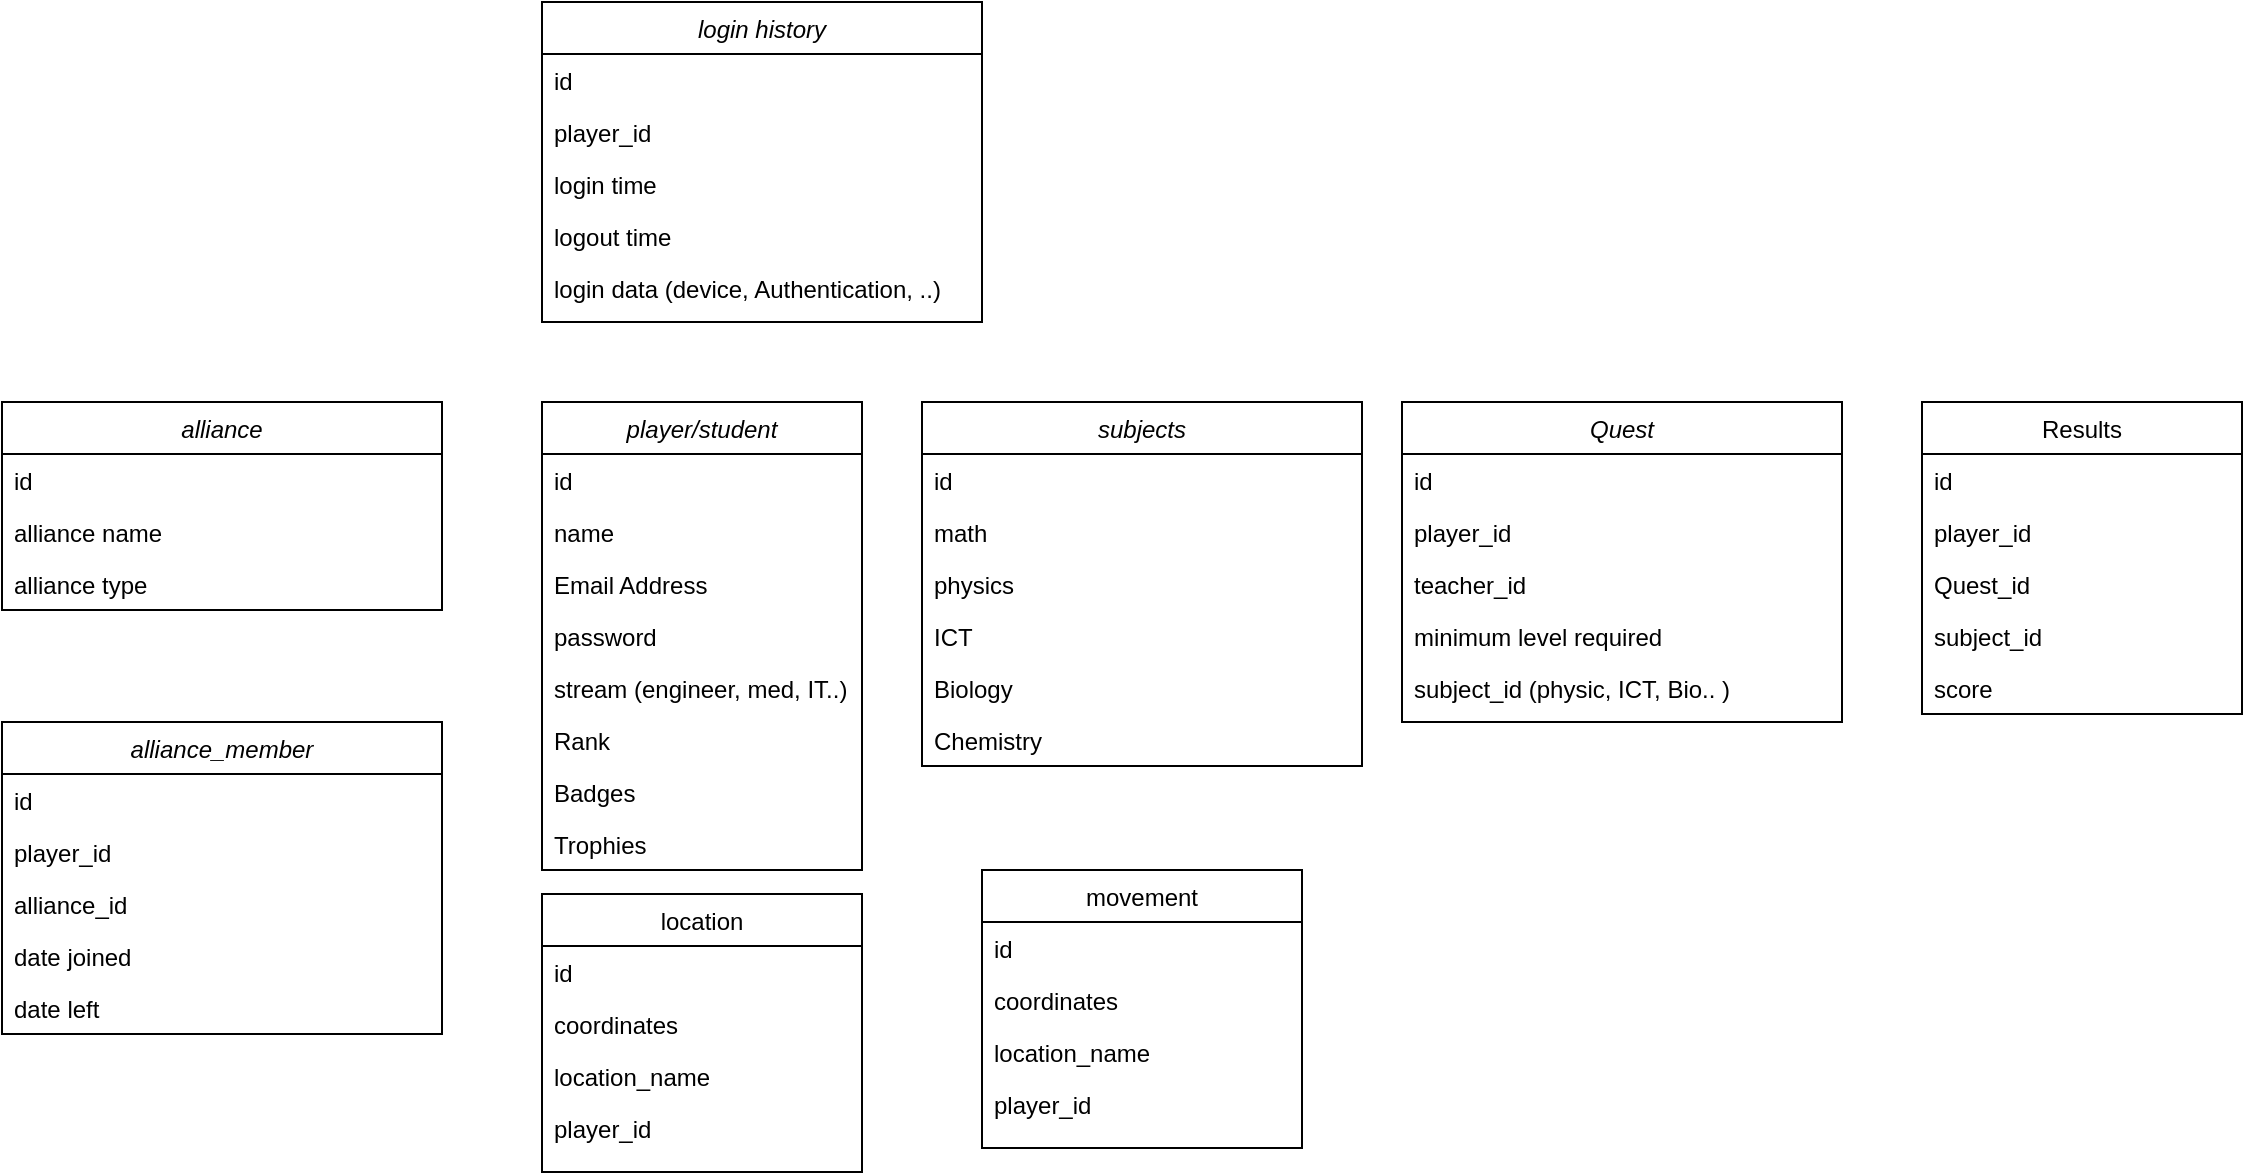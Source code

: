 <mxfile version="15.5.8" type="device"><diagram id="C5RBs43oDa-KdzZeNtuy" name="Page-1"><mxGraphModel dx="2076" dy="693" grid="1" gridSize="10" guides="1" tooltips="1" connect="1" arrows="1" fold="1" page="1" pageScale="1" pageWidth="827" pageHeight="1169" math="0" shadow="0"><root><mxCell id="WIyWlLk6GJQsqaUBKTNV-0"/><mxCell id="WIyWlLk6GJQsqaUBKTNV-1" parent="WIyWlLk6GJQsqaUBKTNV-0"/><mxCell id="zkfFHV4jXpPFQw0GAbJ--0" value="player/student" style="swimlane;fontStyle=2;align=center;verticalAlign=top;childLayout=stackLayout;horizontal=1;startSize=26;horizontalStack=0;resizeParent=1;resizeLast=0;collapsible=1;marginBottom=0;rounded=0;shadow=0;strokeWidth=1;" parent="WIyWlLk6GJQsqaUBKTNV-1" vertex="1"><mxGeometry x="250" y="200" width="160" height="234" as="geometry"><mxRectangle x="230" y="140" width="160" height="26" as="alternateBounds"/></mxGeometry></mxCell><mxCell id="xTGP8ayMiM-LyJ_FzZyi-10" value="id" style="text;align=left;verticalAlign=top;spacingLeft=4;spacingRight=4;overflow=hidden;rotatable=0;points=[[0,0.5],[1,0.5]];portConstraint=eastwest;" vertex="1" parent="zkfFHV4jXpPFQw0GAbJ--0"><mxGeometry y="26" width="160" height="26" as="geometry"/></mxCell><mxCell id="zkfFHV4jXpPFQw0GAbJ--2" value="name" style="text;align=left;verticalAlign=top;spacingLeft=4;spacingRight=4;overflow=hidden;rotatable=0;points=[[0,0.5],[1,0.5]];portConstraint=eastwest;rounded=0;shadow=0;html=0;" parent="zkfFHV4jXpPFQw0GAbJ--0" vertex="1"><mxGeometry y="52" width="160" height="26" as="geometry"/></mxCell><mxCell id="zkfFHV4jXpPFQw0GAbJ--3" value="Email Address" style="text;align=left;verticalAlign=top;spacingLeft=4;spacingRight=4;overflow=hidden;rotatable=0;points=[[0,0.5],[1,0.5]];portConstraint=eastwest;rounded=0;shadow=0;html=0;" parent="zkfFHV4jXpPFQw0GAbJ--0" vertex="1"><mxGeometry y="78" width="160" height="26" as="geometry"/></mxCell><mxCell id="xTGP8ayMiM-LyJ_FzZyi-3" value="password" style="text;align=left;verticalAlign=top;spacingLeft=4;spacingRight=4;overflow=hidden;rotatable=0;points=[[0,0.5],[1,0.5]];portConstraint=eastwest;" vertex="1" parent="zkfFHV4jXpPFQw0GAbJ--0"><mxGeometry y="104" width="160" height="26" as="geometry"/></mxCell><mxCell id="zkfFHV4jXpPFQw0GAbJ--1" value="stream (engineer, med, IT..)" style="text;align=left;verticalAlign=top;spacingLeft=4;spacingRight=4;overflow=hidden;rotatable=0;points=[[0,0.5],[1,0.5]];portConstraint=eastwest;" parent="zkfFHV4jXpPFQw0GAbJ--0" vertex="1"><mxGeometry y="130" width="160" height="26" as="geometry"/></mxCell><mxCell id="xTGP8ayMiM-LyJ_FzZyi-2" value="Rank" style="text;align=left;verticalAlign=top;spacingLeft=4;spacingRight=4;overflow=hidden;rotatable=0;points=[[0,0.5],[1,0.5]];portConstraint=eastwest;" vertex="1" parent="zkfFHV4jXpPFQw0GAbJ--0"><mxGeometry y="156" width="160" height="26" as="geometry"/></mxCell><mxCell id="xTGP8ayMiM-LyJ_FzZyi-35" value="Badges" style="text;align=left;verticalAlign=top;spacingLeft=4;spacingRight=4;overflow=hidden;rotatable=0;points=[[0,0.5],[1,0.5]];portConstraint=eastwest;" vertex="1" parent="zkfFHV4jXpPFQw0GAbJ--0"><mxGeometry y="182" width="160" height="26" as="geometry"/></mxCell><mxCell id="xTGP8ayMiM-LyJ_FzZyi-34" value="Trophies" style="text;align=left;verticalAlign=top;spacingLeft=4;spacingRight=4;overflow=hidden;rotatable=0;points=[[0,0.5],[1,0.5]];portConstraint=eastwest;" vertex="1" parent="zkfFHV4jXpPFQw0GAbJ--0"><mxGeometry y="208" width="160" height="26" as="geometry"/></mxCell><mxCell id="zkfFHV4jXpPFQw0GAbJ--17" value="location" style="swimlane;fontStyle=0;align=center;verticalAlign=top;childLayout=stackLayout;horizontal=1;startSize=26;horizontalStack=0;resizeParent=1;resizeLast=0;collapsible=1;marginBottom=0;rounded=0;shadow=0;strokeWidth=1;" parent="WIyWlLk6GJQsqaUBKTNV-1" vertex="1"><mxGeometry x="250" y="446" width="160" height="139" as="geometry"><mxRectangle x="380" y="14" width="160" height="26" as="alternateBounds"/></mxGeometry></mxCell><mxCell id="xTGP8ayMiM-LyJ_FzZyi-12" value="id" style="text;align=left;verticalAlign=top;spacingLeft=4;spacingRight=4;overflow=hidden;rotatable=0;points=[[0,0.5],[1,0.5]];portConstraint=eastwest;rounded=0;shadow=0;html=0;" vertex="1" parent="zkfFHV4jXpPFQw0GAbJ--17"><mxGeometry y="26" width="160" height="26" as="geometry"/></mxCell><mxCell id="zkfFHV4jXpPFQw0GAbJ--18" value="coordinates" style="text;align=left;verticalAlign=top;spacingLeft=4;spacingRight=4;overflow=hidden;rotatable=0;points=[[0,0.5],[1,0.5]];portConstraint=eastwest;" parent="zkfFHV4jXpPFQw0GAbJ--17" vertex="1"><mxGeometry y="52" width="160" height="26" as="geometry"/></mxCell><mxCell id="zkfFHV4jXpPFQw0GAbJ--19" value="location_name" style="text;align=left;verticalAlign=top;spacingLeft=4;spacingRight=4;overflow=hidden;rotatable=0;points=[[0,0.5],[1,0.5]];portConstraint=eastwest;rounded=0;shadow=0;html=0;" parent="zkfFHV4jXpPFQw0GAbJ--17" vertex="1"><mxGeometry y="78" width="160" height="26" as="geometry"/></mxCell><mxCell id="zkfFHV4jXpPFQw0GAbJ--20" value="player_id" style="text;align=left;verticalAlign=top;spacingLeft=4;spacingRight=4;overflow=hidden;rotatable=0;points=[[0,0.5],[1,0.5]];portConstraint=eastwest;rounded=0;shadow=0;html=0;" parent="zkfFHV4jXpPFQw0GAbJ--17" vertex="1"><mxGeometry y="104" width="160" height="26" as="geometry"/></mxCell><mxCell id="xTGP8ayMiM-LyJ_FzZyi-4" value="login history" style="swimlane;fontStyle=2;align=center;verticalAlign=top;childLayout=stackLayout;horizontal=1;startSize=26;horizontalStack=0;resizeParent=1;resizeLast=0;collapsible=1;marginBottom=0;rounded=0;shadow=0;strokeWidth=1;" vertex="1" parent="WIyWlLk6GJQsqaUBKTNV-1"><mxGeometry x="250" width="220" height="160" as="geometry"><mxRectangle x="230" y="140" width="160" height="26" as="alternateBounds"/></mxGeometry></mxCell><mxCell id="xTGP8ayMiM-LyJ_FzZyi-5" value="id" style="text;align=left;verticalAlign=top;spacingLeft=4;spacingRight=4;overflow=hidden;rotatable=0;points=[[0,0.5],[1,0.5]];portConstraint=eastwest;rounded=0;shadow=0;html=0;" vertex="1" parent="xTGP8ayMiM-LyJ_FzZyi-4"><mxGeometry y="26" width="220" height="26" as="geometry"/></mxCell><mxCell id="xTGP8ayMiM-LyJ_FzZyi-6" value="player_id" style="text;align=left;verticalAlign=top;spacingLeft=4;spacingRight=4;overflow=hidden;rotatable=0;points=[[0,0.5],[1,0.5]];portConstraint=eastwest;rounded=0;shadow=0;html=0;" vertex="1" parent="xTGP8ayMiM-LyJ_FzZyi-4"><mxGeometry y="52" width="220" height="26" as="geometry"/></mxCell><mxCell id="xTGP8ayMiM-LyJ_FzZyi-7" value="login time" style="text;align=left;verticalAlign=top;spacingLeft=4;spacingRight=4;overflow=hidden;rotatable=0;points=[[0,0.5],[1,0.5]];portConstraint=eastwest;" vertex="1" parent="xTGP8ayMiM-LyJ_FzZyi-4"><mxGeometry y="78" width="220" height="26" as="geometry"/></mxCell><mxCell id="xTGP8ayMiM-LyJ_FzZyi-8" value="logout time" style="text;align=left;verticalAlign=top;spacingLeft=4;spacingRight=4;overflow=hidden;rotatable=0;points=[[0,0.5],[1,0.5]];portConstraint=eastwest;" vertex="1" parent="xTGP8ayMiM-LyJ_FzZyi-4"><mxGeometry y="104" width="220" height="26" as="geometry"/></mxCell><mxCell id="xTGP8ayMiM-LyJ_FzZyi-9" value="login data (device, Authentication, ..)" style="text;align=left;verticalAlign=top;spacingLeft=4;spacingRight=4;overflow=hidden;rotatable=0;points=[[0,0.5],[1,0.5]];portConstraint=eastwest;" vertex="1" parent="xTGP8ayMiM-LyJ_FzZyi-4"><mxGeometry y="130" width="220" height="26" as="geometry"/></mxCell><mxCell id="xTGP8ayMiM-LyJ_FzZyi-14" value="Quest" style="swimlane;fontStyle=2;align=center;verticalAlign=top;childLayout=stackLayout;horizontal=1;startSize=26;horizontalStack=0;resizeParent=1;resizeLast=0;collapsible=1;marginBottom=0;rounded=0;shadow=0;strokeWidth=1;" vertex="1" parent="WIyWlLk6GJQsqaUBKTNV-1"><mxGeometry x="680" y="200" width="220" height="160" as="geometry"><mxRectangle x="230" y="140" width="160" height="26" as="alternateBounds"/></mxGeometry></mxCell><mxCell id="xTGP8ayMiM-LyJ_FzZyi-15" value="id" style="text;align=left;verticalAlign=top;spacingLeft=4;spacingRight=4;overflow=hidden;rotatable=0;points=[[0,0.5],[1,0.5]];portConstraint=eastwest;rounded=0;shadow=0;html=0;" vertex="1" parent="xTGP8ayMiM-LyJ_FzZyi-14"><mxGeometry y="26" width="220" height="26" as="geometry"/></mxCell><mxCell id="xTGP8ayMiM-LyJ_FzZyi-18" value="player_id" style="text;align=left;verticalAlign=top;spacingLeft=4;spacingRight=4;overflow=hidden;rotatable=0;points=[[0,0.5],[1,0.5]];portConstraint=eastwest;" vertex="1" parent="xTGP8ayMiM-LyJ_FzZyi-14"><mxGeometry y="52" width="220" height="26" as="geometry"/></mxCell><mxCell id="xTGP8ayMiM-LyJ_FzZyi-17" value="teacher_id" style="text;align=left;verticalAlign=top;spacingLeft=4;spacingRight=4;overflow=hidden;rotatable=0;points=[[0,0.5],[1,0.5]];portConstraint=eastwest;" vertex="1" parent="xTGP8ayMiM-LyJ_FzZyi-14"><mxGeometry y="78" width="220" height="26" as="geometry"/></mxCell><mxCell id="xTGP8ayMiM-LyJ_FzZyi-16" value="minimum level required" style="text;align=left;verticalAlign=top;spacingLeft=4;spacingRight=4;overflow=hidden;rotatable=0;points=[[0,0.5],[1,0.5]];portConstraint=eastwest;rounded=0;shadow=0;html=0;" vertex="1" parent="xTGP8ayMiM-LyJ_FzZyi-14"><mxGeometry y="104" width="220" height="26" as="geometry"/></mxCell><mxCell id="xTGP8ayMiM-LyJ_FzZyi-19" value="subject_id (physic, ICT, Bio.. )" style="text;align=left;verticalAlign=top;spacingLeft=4;spacingRight=4;overflow=hidden;rotatable=0;points=[[0,0.5],[1,0.5]];portConstraint=eastwest;" vertex="1" parent="xTGP8ayMiM-LyJ_FzZyi-14"><mxGeometry y="130" width="220" height="26" as="geometry"/></mxCell><mxCell id="xTGP8ayMiM-LyJ_FzZyi-20" value="subjects" style="swimlane;fontStyle=2;align=center;verticalAlign=top;childLayout=stackLayout;horizontal=1;startSize=26;horizontalStack=0;resizeParent=1;resizeLast=0;collapsible=1;marginBottom=0;rounded=0;shadow=0;strokeWidth=1;" vertex="1" parent="WIyWlLk6GJQsqaUBKTNV-1"><mxGeometry x="440" y="200" width="220" height="182" as="geometry"><mxRectangle x="230" y="140" width="160" height="26" as="alternateBounds"/></mxGeometry></mxCell><mxCell id="xTGP8ayMiM-LyJ_FzZyi-21" value="id" style="text;align=left;verticalAlign=top;spacingLeft=4;spacingRight=4;overflow=hidden;rotatable=0;points=[[0,0.5],[1,0.5]];portConstraint=eastwest;rounded=0;shadow=0;html=0;" vertex="1" parent="xTGP8ayMiM-LyJ_FzZyi-20"><mxGeometry y="26" width="220" height="26" as="geometry"/></mxCell><mxCell id="xTGP8ayMiM-LyJ_FzZyi-22" value="math" style="text;align=left;verticalAlign=top;spacingLeft=4;spacingRight=4;overflow=hidden;rotatable=0;points=[[0,0.5],[1,0.5]];portConstraint=eastwest;" vertex="1" parent="xTGP8ayMiM-LyJ_FzZyi-20"><mxGeometry y="52" width="220" height="26" as="geometry"/></mxCell><mxCell id="xTGP8ayMiM-LyJ_FzZyi-23" value="physics" style="text;align=left;verticalAlign=top;spacingLeft=4;spacingRight=4;overflow=hidden;rotatable=0;points=[[0,0.5],[1,0.5]];portConstraint=eastwest;" vertex="1" parent="xTGP8ayMiM-LyJ_FzZyi-20"><mxGeometry y="78" width="220" height="26" as="geometry"/></mxCell><mxCell id="xTGP8ayMiM-LyJ_FzZyi-24" value="ICT" style="text;align=left;verticalAlign=top;spacingLeft=4;spacingRight=4;overflow=hidden;rotatable=0;points=[[0,0.5],[1,0.5]];portConstraint=eastwest;rounded=0;shadow=0;html=0;" vertex="1" parent="xTGP8ayMiM-LyJ_FzZyi-20"><mxGeometry y="104" width="220" height="26" as="geometry"/></mxCell><mxCell id="xTGP8ayMiM-LyJ_FzZyi-25" value="Biology" style="text;align=left;verticalAlign=top;spacingLeft=4;spacingRight=4;overflow=hidden;rotatable=0;points=[[0,0.5],[1,0.5]];portConstraint=eastwest;" vertex="1" parent="xTGP8ayMiM-LyJ_FzZyi-20"><mxGeometry y="130" width="220" height="26" as="geometry"/></mxCell><mxCell id="xTGP8ayMiM-LyJ_FzZyi-27" value="Chemistry" style="text;align=left;verticalAlign=top;spacingLeft=4;spacingRight=4;overflow=hidden;rotatable=0;points=[[0,0.5],[1,0.5]];portConstraint=eastwest;" vertex="1" parent="xTGP8ayMiM-LyJ_FzZyi-20"><mxGeometry y="156" width="220" height="26" as="geometry"/></mxCell><mxCell id="xTGP8ayMiM-LyJ_FzZyi-28" value="Results" style="swimlane;fontStyle=0;align=center;verticalAlign=top;childLayout=stackLayout;horizontal=1;startSize=26;horizontalStack=0;resizeParent=1;resizeLast=0;collapsible=1;marginBottom=0;rounded=0;shadow=0;strokeWidth=1;" vertex="1" parent="WIyWlLk6GJQsqaUBKTNV-1"><mxGeometry x="940" y="200" width="160" height="156" as="geometry"><mxRectangle x="380" y="14" width="160" height="26" as="alternateBounds"/></mxGeometry></mxCell><mxCell id="xTGP8ayMiM-LyJ_FzZyi-29" value="id" style="text;align=left;verticalAlign=top;spacingLeft=4;spacingRight=4;overflow=hidden;rotatable=0;points=[[0,0.5],[1,0.5]];portConstraint=eastwest;rounded=0;shadow=0;html=0;" vertex="1" parent="xTGP8ayMiM-LyJ_FzZyi-28"><mxGeometry y="26" width="160" height="26" as="geometry"/></mxCell><mxCell id="xTGP8ayMiM-LyJ_FzZyi-31" value="player_id&#10;" style="text;align=left;verticalAlign=top;spacingLeft=4;spacingRight=4;overflow=hidden;rotatable=0;points=[[0,0.5],[1,0.5]];portConstraint=eastwest;rounded=0;shadow=0;html=0;" vertex="1" parent="xTGP8ayMiM-LyJ_FzZyi-28"><mxGeometry y="52" width="160" height="26" as="geometry"/></mxCell><mxCell id="xTGP8ayMiM-LyJ_FzZyi-30" value="Quest_id" style="text;align=left;verticalAlign=top;spacingLeft=4;spacingRight=4;overflow=hidden;rotatable=0;points=[[0,0.5],[1,0.5]];portConstraint=eastwest;" vertex="1" parent="xTGP8ayMiM-LyJ_FzZyi-28"><mxGeometry y="78" width="160" height="26" as="geometry"/></mxCell><mxCell id="xTGP8ayMiM-LyJ_FzZyi-33" value="subject_id" style="text;align=left;verticalAlign=top;spacingLeft=4;spacingRight=4;overflow=hidden;rotatable=0;points=[[0,0.5],[1,0.5]];portConstraint=eastwest;rounded=0;shadow=0;html=0;" vertex="1" parent="xTGP8ayMiM-LyJ_FzZyi-28"><mxGeometry y="104" width="160" height="26" as="geometry"/></mxCell><mxCell id="xTGP8ayMiM-LyJ_FzZyi-32" value="score" style="text;align=left;verticalAlign=top;spacingLeft=4;spacingRight=4;overflow=hidden;rotatable=0;points=[[0,0.5],[1,0.5]];portConstraint=eastwest;rounded=0;shadow=0;html=0;" vertex="1" parent="xTGP8ayMiM-LyJ_FzZyi-28"><mxGeometry y="130" width="160" height="26" as="geometry"/></mxCell><mxCell id="xTGP8ayMiM-LyJ_FzZyi-36" value="movement" style="swimlane;fontStyle=0;align=center;verticalAlign=top;childLayout=stackLayout;horizontal=1;startSize=26;horizontalStack=0;resizeParent=1;resizeLast=0;collapsible=1;marginBottom=0;rounded=0;shadow=0;strokeWidth=1;" vertex="1" parent="WIyWlLk6GJQsqaUBKTNV-1"><mxGeometry x="470" y="434" width="160" height="139" as="geometry"><mxRectangle x="380" y="14" width="160" height="26" as="alternateBounds"/></mxGeometry></mxCell><mxCell id="xTGP8ayMiM-LyJ_FzZyi-37" value="id" style="text;align=left;verticalAlign=top;spacingLeft=4;spacingRight=4;overflow=hidden;rotatable=0;points=[[0,0.5],[1,0.5]];portConstraint=eastwest;rounded=0;shadow=0;html=0;" vertex="1" parent="xTGP8ayMiM-LyJ_FzZyi-36"><mxGeometry y="26" width="160" height="26" as="geometry"/></mxCell><mxCell id="xTGP8ayMiM-LyJ_FzZyi-38" value="coordinates" style="text;align=left;verticalAlign=top;spacingLeft=4;spacingRight=4;overflow=hidden;rotatable=0;points=[[0,0.5],[1,0.5]];portConstraint=eastwest;" vertex="1" parent="xTGP8ayMiM-LyJ_FzZyi-36"><mxGeometry y="52" width="160" height="26" as="geometry"/></mxCell><mxCell id="xTGP8ayMiM-LyJ_FzZyi-39" value="location_name" style="text;align=left;verticalAlign=top;spacingLeft=4;spacingRight=4;overflow=hidden;rotatable=0;points=[[0,0.5],[1,0.5]];portConstraint=eastwest;rounded=0;shadow=0;html=0;" vertex="1" parent="xTGP8ayMiM-LyJ_FzZyi-36"><mxGeometry y="78" width="160" height="26" as="geometry"/></mxCell><mxCell id="xTGP8ayMiM-LyJ_FzZyi-40" value="player_id" style="text;align=left;verticalAlign=top;spacingLeft=4;spacingRight=4;overflow=hidden;rotatable=0;points=[[0,0.5],[1,0.5]];portConstraint=eastwest;rounded=0;shadow=0;html=0;" vertex="1" parent="xTGP8ayMiM-LyJ_FzZyi-36"><mxGeometry y="104" width="160" height="26" as="geometry"/></mxCell><mxCell id="xTGP8ayMiM-LyJ_FzZyi-41" value="alliance" style="swimlane;fontStyle=2;align=center;verticalAlign=top;childLayout=stackLayout;horizontal=1;startSize=26;horizontalStack=0;resizeParent=1;resizeLast=0;collapsible=1;marginBottom=0;rounded=0;shadow=0;strokeWidth=1;" vertex="1" parent="WIyWlLk6GJQsqaUBKTNV-1"><mxGeometry x="-20" y="200" width="220" height="104" as="geometry"><mxRectangle x="230" y="140" width="160" height="26" as="alternateBounds"/></mxGeometry></mxCell><mxCell id="xTGP8ayMiM-LyJ_FzZyi-42" value="id" style="text;align=left;verticalAlign=top;spacingLeft=4;spacingRight=4;overflow=hidden;rotatable=0;points=[[0,0.5],[1,0.5]];portConstraint=eastwest;rounded=0;shadow=0;html=0;" vertex="1" parent="xTGP8ayMiM-LyJ_FzZyi-41"><mxGeometry y="26" width="220" height="26" as="geometry"/></mxCell><mxCell id="xTGP8ayMiM-LyJ_FzZyi-43" value="alliance name" style="text;align=left;verticalAlign=top;spacingLeft=4;spacingRight=4;overflow=hidden;rotatable=0;points=[[0,0.5],[1,0.5]];portConstraint=eastwest;" vertex="1" parent="xTGP8ayMiM-LyJ_FzZyi-41"><mxGeometry y="52" width="220" height="26" as="geometry"/></mxCell><mxCell id="xTGP8ayMiM-LyJ_FzZyi-44" value="alliance type" style="text;align=left;verticalAlign=top;spacingLeft=4;spacingRight=4;overflow=hidden;rotatable=0;points=[[0,0.5],[1,0.5]];portConstraint=eastwest;" vertex="1" parent="xTGP8ayMiM-LyJ_FzZyi-41"><mxGeometry y="78" width="220" height="26" as="geometry"/></mxCell><mxCell id="xTGP8ayMiM-LyJ_FzZyi-48" value="alliance_member" style="swimlane;fontStyle=2;align=center;verticalAlign=top;childLayout=stackLayout;horizontal=1;startSize=26;horizontalStack=0;resizeParent=1;resizeLast=0;collapsible=1;marginBottom=0;rounded=0;shadow=0;strokeWidth=1;" vertex="1" parent="WIyWlLk6GJQsqaUBKTNV-1"><mxGeometry x="-20" y="360" width="220" height="156" as="geometry"><mxRectangle x="230" y="140" width="160" height="26" as="alternateBounds"/></mxGeometry></mxCell><mxCell id="xTGP8ayMiM-LyJ_FzZyi-49" value="id" style="text;align=left;verticalAlign=top;spacingLeft=4;spacingRight=4;overflow=hidden;rotatable=0;points=[[0,0.5],[1,0.5]];portConstraint=eastwest;rounded=0;shadow=0;html=0;" vertex="1" parent="xTGP8ayMiM-LyJ_FzZyi-48"><mxGeometry y="26" width="220" height="26" as="geometry"/></mxCell><mxCell id="xTGP8ayMiM-LyJ_FzZyi-50" value="player_id" style="text;align=left;verticalAlign=top;spacingLeft=4;spacingRight=4;overflow=hidden;rotatable=0;points=[[0,0.5],[1,0.5]];portConstraint=eastwest;" vertex="1" parent="xTGP8ayMiM-LyJ_FzZyi-48"><mxGeometry y="52" width="220" height="26" as="geometry"/></mxCell><mxCell id="xTGP8ayMiM-LyJ_FzZyi-51" value="alliance_id" style="text;align=left;verticalAlign=top;spacingLeft=4;spacingRight=4;overflow=hidden;rotatable=0;points=[[0,0.5],[1,0.5]];portConstraint=eastwest;" vertex="1" parent="xTGP8ayMiM-LyJ_FzZyi-48"><mxGeometry y="78" width="220" height="26" as="geometry"/></mxCell><mxCell id="xTGP8ayMiM-LyJ_FzZyi-52" value="date joined" style="text;align=left;verticalAlign=top;spacingLeft=4;spacingRight=4;overflow=hidden;rotatable=0;points=[[0,0.5],[1,0.5]];portConstraint=eastwest;rounded=0;shadow=0;html=0;" vertex="1" parent="xTGP8ayMiM-LyJ_FzZyi-48"><mxGeometry y="104" width="220" height="26" as="geometry"/></mxCell><mxCell id="xTGP8ayMiM-LyJ_FzZyi-53" value="date left" style="text;align=left;verticalAlign=top;spacingLeft=4;spacingRight=4;overflow=hidden;rotatable=0;points=[[0,0.5],[1,0.5]];portConstraint=eastwest;rounded=0;shadow=0;html=0;" vertex="1" parent="xTGP8ayMiM-LyJ_FzZyi-48"><mxGeometry y="130" width="220" height="26" as="geometry"/></mxCell></root></mxGraphModel></diagram></mxfile>